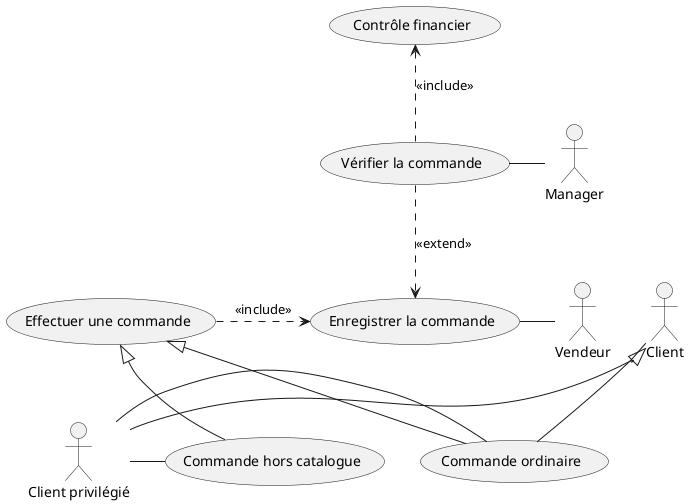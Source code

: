 @startuml
usecase (Contrôle financier) as conf
usecase (Vérifier la commande) as verc
usecase (Enregistrer la commande) as enrc
usecase (Effectuer une commande) as effc
usecase (Commande hors catalogue) as comhc
usecase (Commande ordinaire) as como

actor Manager as mgr
actor Vendeur as ven
actor Client as cli
actor "Client privilégié" as clip

' Relation d'héritage entre client et client privilégié
clip -up-|> cli

' Spécialisation de la commande
comhc -up-|> effc
como -up-|> effc

' Associations entre use cases
effc .right.> enrc : <<include>>
verc .up.> conf : <<include>>
verc .down.> enrc : <<extend>>

' Associations avec les acteurs
' Un client non privilégié ne peut passer qu'une commande ordinaire
cli -right- como
' Le client privilégié peut passer soit une commande ordinaire, soit une commande hors catalogue
clip -right- como
clip -right- comhc

ven -left- enrc
mgr -left- verc

' Pour conserver le formatage
comhc -[hidden]> como

@enduml
